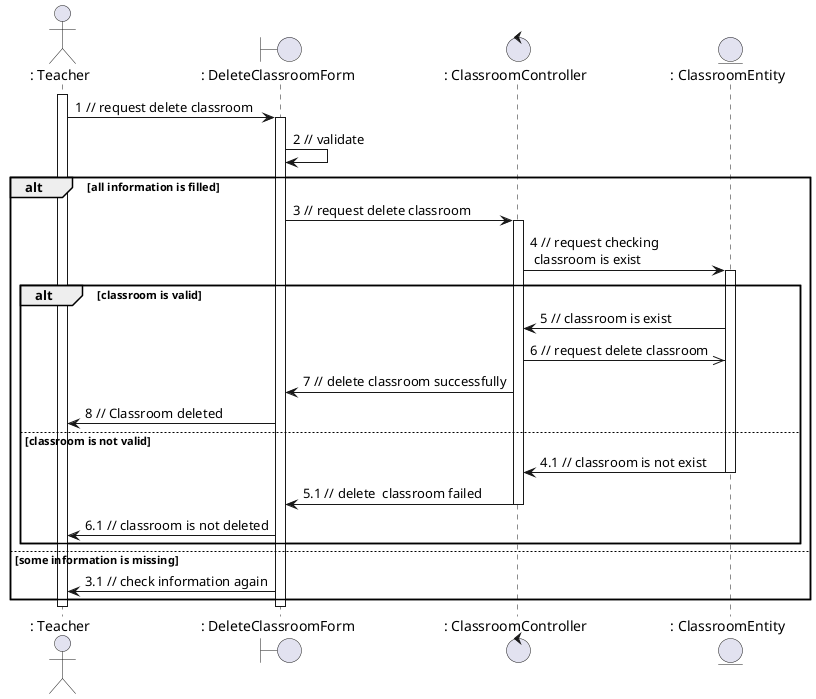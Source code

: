 @startuml deleteClass

actor ": Teacher"
boundary ": DeleteClassroomForm"
control ": ClassroomController"
entity ": ClassroomEntity"

activate ": Teacher"
": Teacher" -> ": DeleteClassroomForm": 1 // request delete classroom
activate ": DeleteClassroomForm"
": DeleteClassroomForm" -> ": DeleteClassroomForm": 2 // validate
alt all information is filled
    ": DeleteClassroomForm" -> ": ClassroomController": 3 // request delete classroom
    activate ": ClassroomController"
    ": ClassroomController" -> ": ClassroomEntity": 4 // request checking \n classroom is exist
    activate ": ClassroomEntity"
    alt classroom is valid
        ": ClassroomEntity" -> ": ClassroomController": 5 // classroom is exist 
        ": ClassroomController" ->> ": ClassroomEntity": 6 // request delete classroom
        ": ClassroomController" -> ": DeleteClassroomForm": 7 // delete classroom successfully
        ": DeleteClassroomForm" -> ": Teacher": 8 // Classroom deleted
    else classroom is not valid
        ": ClassroomEntity" -> ": ClassroomController": 4.1 // classroom is not exist
        deactivate ": ClassroomEntity"
        ": ClassroomController" -> ": DeleteClassroomForm": 5.1 // delete  classroom failed
        deactivate ": ClassroomController"
        ": DeleteClassroomForm" -> ": Teacher": 6.1 // classroom is not deleted
    end
else some information is missing
    ": DeleteClassroomForm" -> ": Teacher": 3.1 // check information again
end

deactivate ": DeleteClassroomForm"
deactivate ": Teacher"

@enduml
